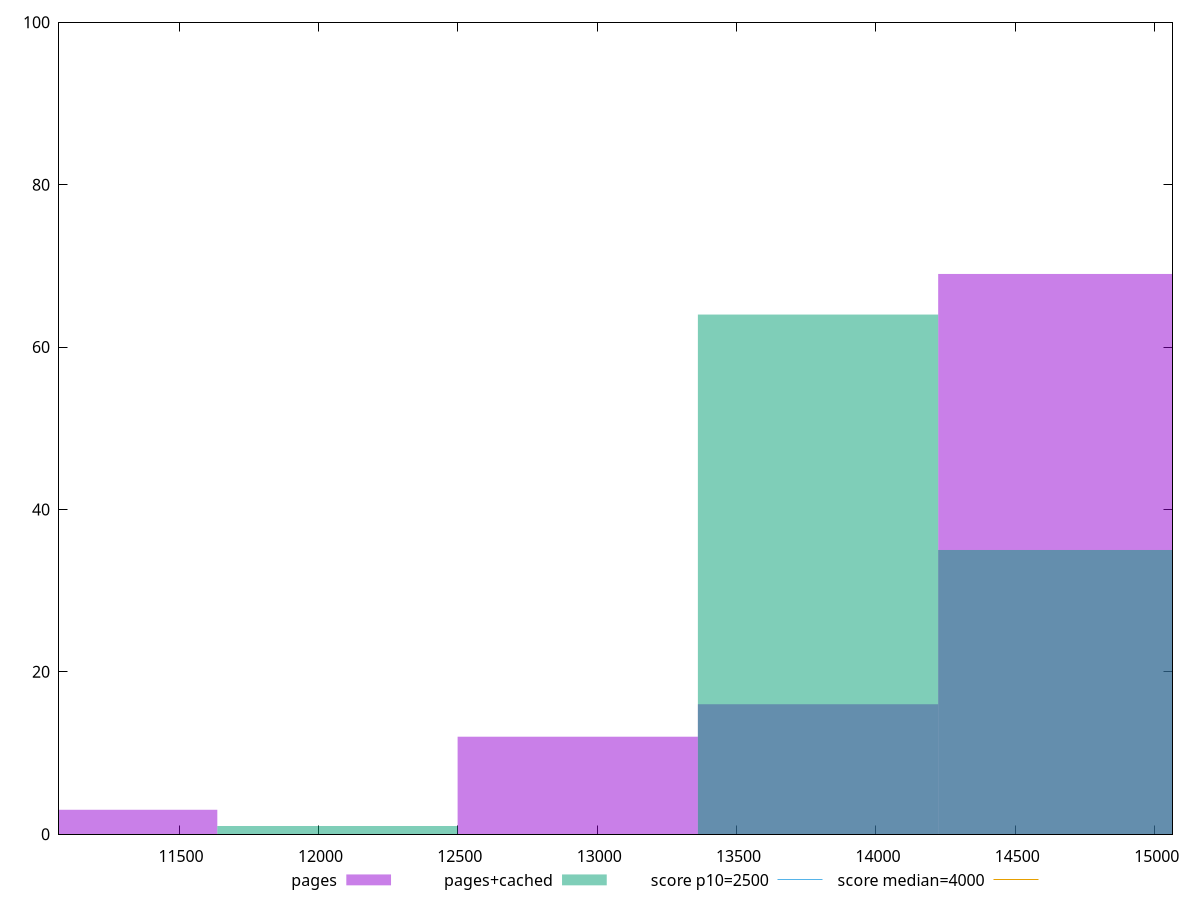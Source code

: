 reset

$pages <<EOF
14654.46187692337 69
13792.434707692582 16
12930.407538461795 12
11206.353200000223 3
EOF

$pagesCached <<EOF
12068.38036923101 1
14654.46187692337 35
13792.434707692582 64
EOF

set key outside below
set boxwidth 862.0271692307864
set xrange [11069.418999999998:15064.08195]
set yrange [0:100]
set trange [0:100]
set style fill transparent solid 0.5 noborder

set parametric
set terminal svg size 640, 500 enhanced background rgb 'white'
set output "report_00018_2021-02-10T15-25-16.877Z/largest-contentful-paint/comparison/histogram/0_vs_1.svg"

plot $pages title "pages" with boxes, \
     $pagesCached title "pages+cached" with boxes, \
     2500,t title "score p10=2500", \
     4000,t title "score median=4000"

reset
